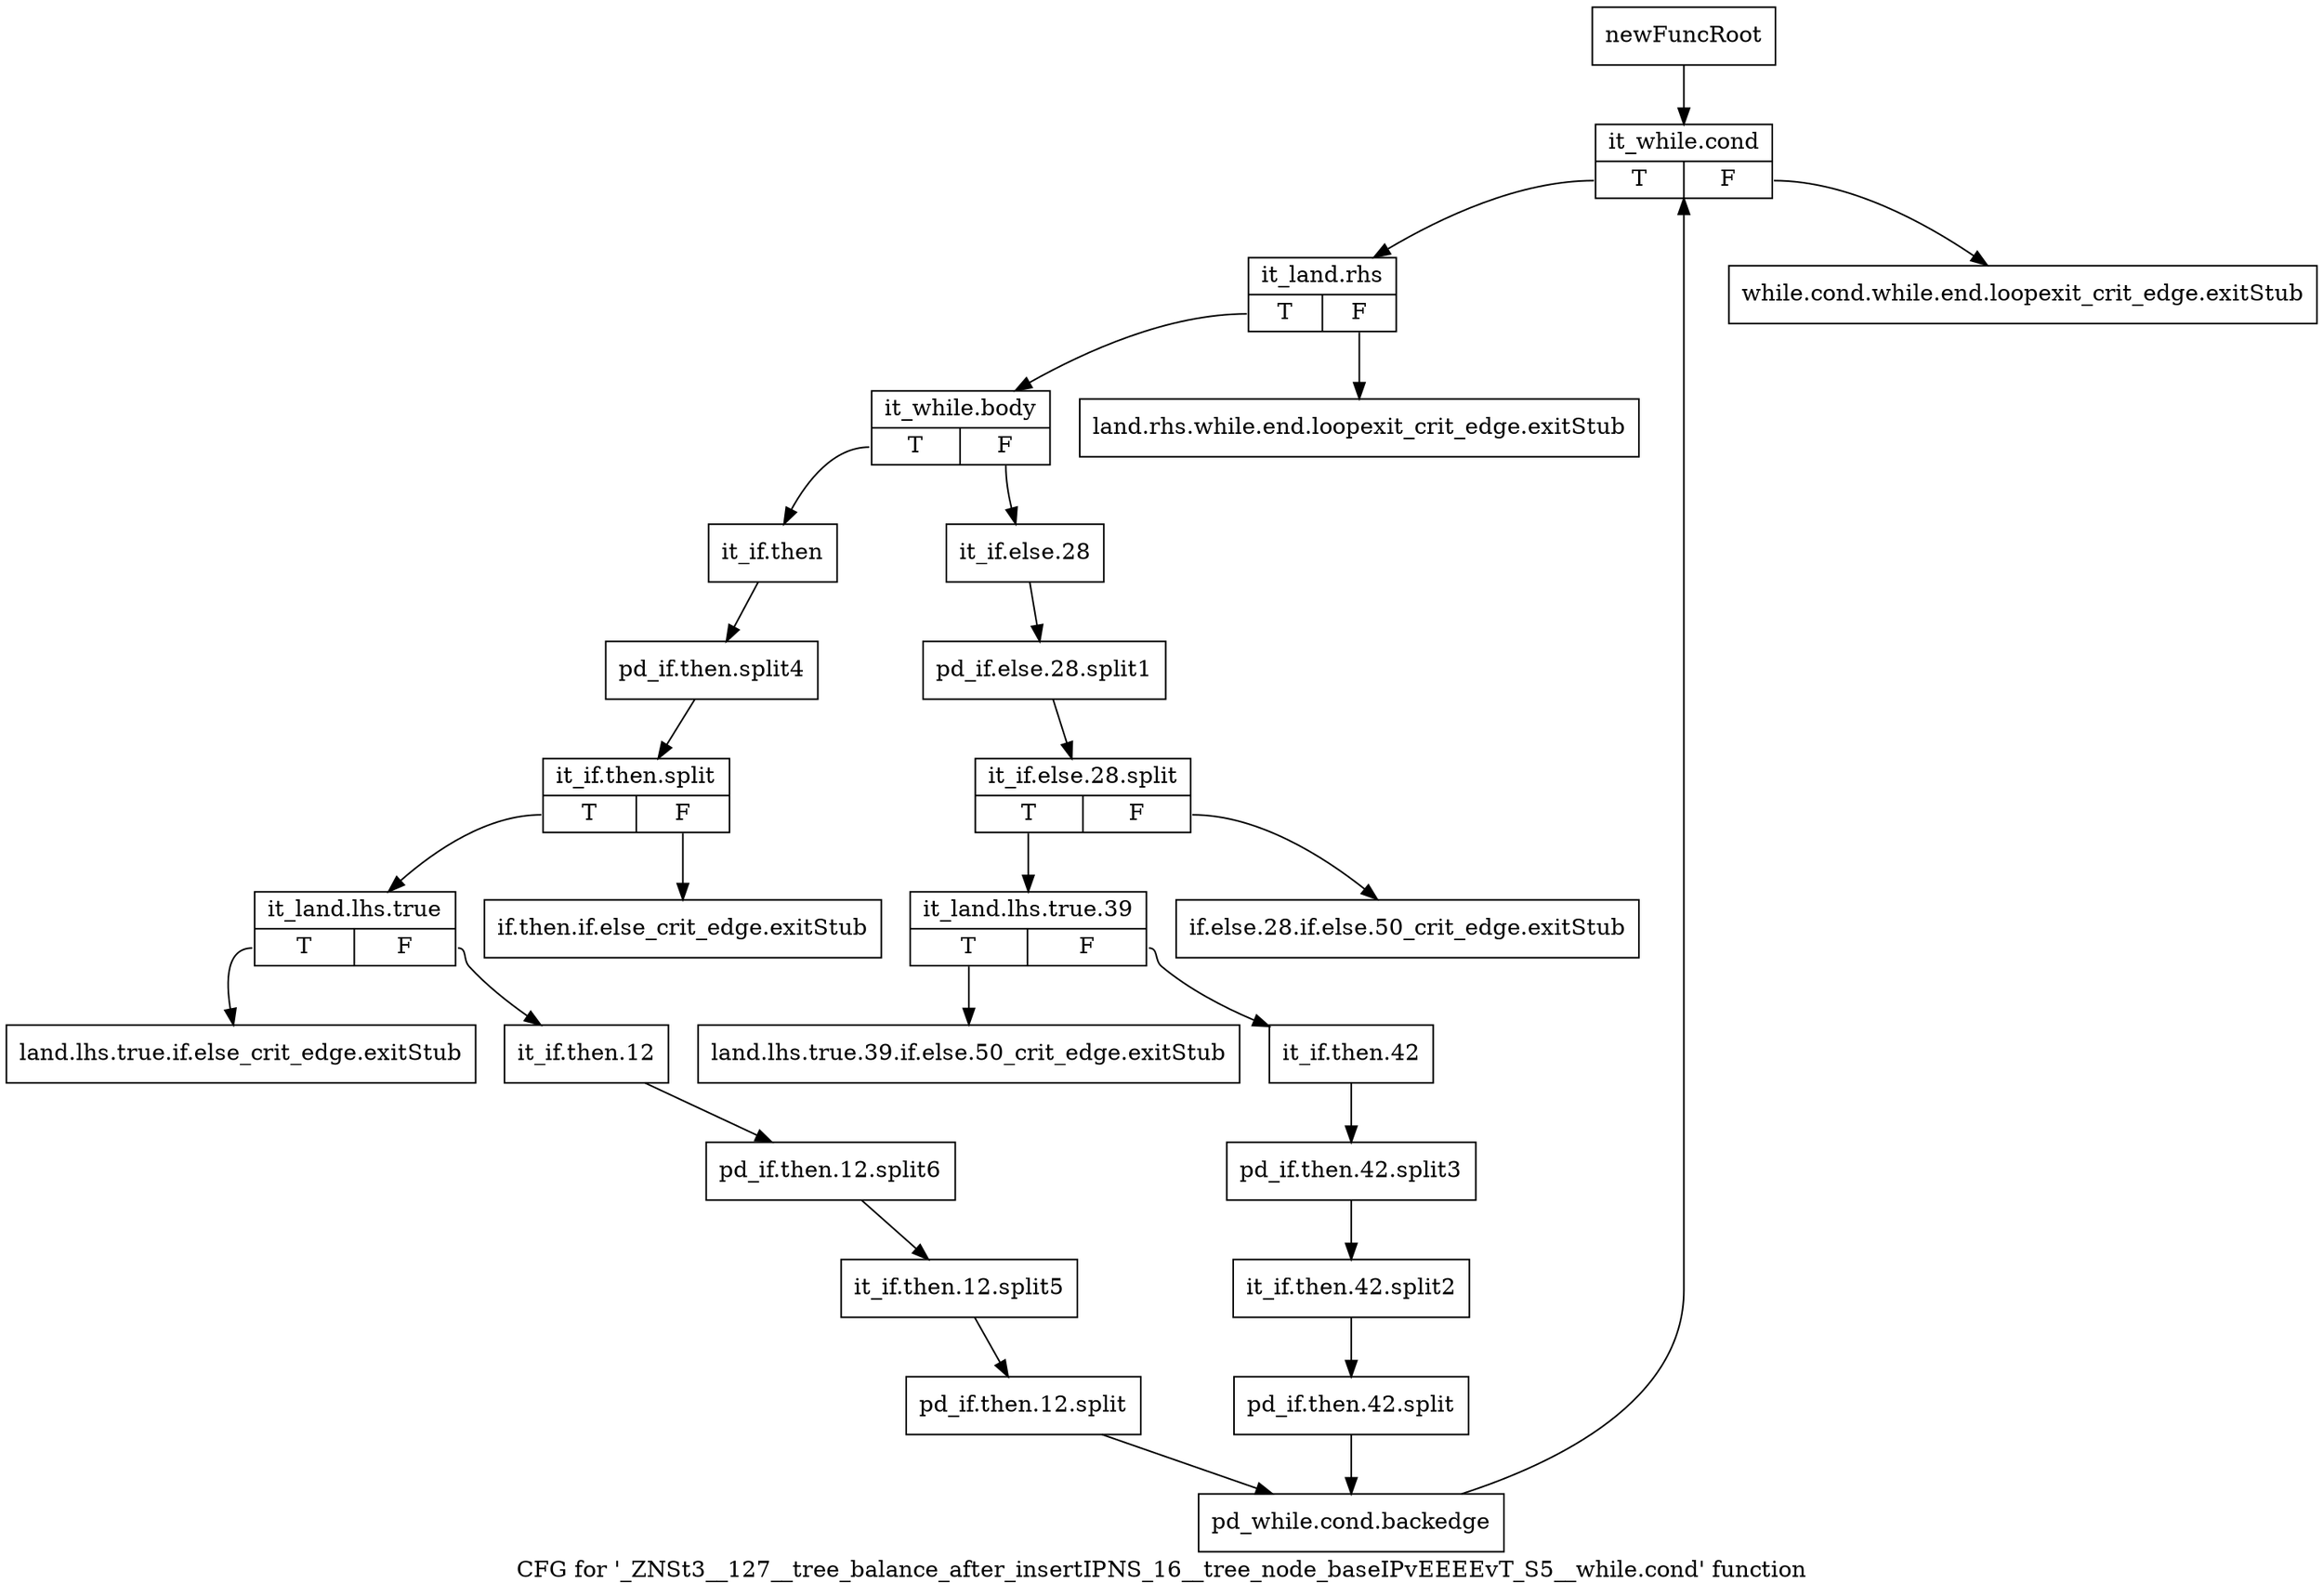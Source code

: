 digraph "CFG for '_ZNSt3__127__tree_balance_after_insertIPNS_16__tree_node_baseIPvEEEEvT_S5__while.cond' function" {
	label="CFG for '_ZNSt3__127__tree_balance_after_insertIPNS_16__tree_node_baseIPvEEEEvT_S5__while.cond' function";

	Node0x8b4d4c0 [shape=record,label="{newFuncRoot}"];
	Node0x8b4d4c0 -> Node0x8b4d6f0;
	Node0x8b4d510 [shape=record,label="{while.cond.while.end.loopexit_crit_edge.exitStub}"];
	Node0x8b4d560 [shape=record,label="{land.rhs.while.end.loopexit_crit_edge.exitStub}"];
	Node0x8b4d5b0 [shape=record,label="{if.else.28.if.else.50_crit_edge.exitStub}"];
	Node0x8b4d600 [shape=record,label="{land.lhs.true.39.if.else.50_crit_edge.exitStub}"];
	Node0x8b4d650 [shape=record,label="{if.then.if.else_crit_edge.exitStub}"];
	Node0x8b4d6a0 [shape=record,label="{land.lhs.true.if.else_crit_edge.exitStub}"];
	Node0x8b4d6f0 [shape=record,label="{it_while.cond|{<s0>T|<s1>F}}"];
	Node0x8b4d6f0:s0 -> Node0x8b4d740;
	Node0x8b4d6f0:s1 -> Node0x8b4d510;
	Node0x8b4d740 [shape=record,label="{it_land.rhs|{<s0>T|<s1>F}}"];
	Node0x8b4d740:s0 -> Node0x8b4d790;
	Node0x8b4d740:s1 -> Node0x8b4d560;
	Node0x8b4d790 [shape=record,label="{it_while.body|{<s0>T|<s1>F}}"];
	Node0x8b4d790:s0 -> Node0x8b4d8d0;
	Node0x8b4d790:s1 -> Node0x8b4d7e0;
	Node0x8b4d7e0 [shape=record,label="{it_if.else.28}"];
	Node0x8b4d7e0 -> Node0xb52dae0;
	Node0xb52dae0 [shape=record,label="{pd_if.else.28.split1}"];
	Node0xb52dae0 -> Node0xb52dbd0;
	Node0xb52dbd0 [shape=record,label="{it_if.else.28.split|{<s0>T|<s1>F}}"];
	Node0xb52dbd0:s0 -> Node0x8b4d830;
	Node0xb52dbd0:s1 -> Node0x8b4d5b0;
	Node0x8b4d830 [shape=record,label="{it_land.lhs.true.39|{<s0>T|<s1>F}}"];
	Node0x8b4d830:s0 -> Node0x8b4d600;
	Node0x8b4d830:s1 -> Node0x8b4d880;
	Node0x8b4d880 [shape=record,label="{it_if.then.42}"];
	Node0x8b4d880 -> Node0xb5297f0;
	Node0xb5297f0 [shape=record,label="{pd_if.then.42.split3}"];
	Node0xb5297f0 -> Node0xb52db80;
	Node0xb52db80 [shape=record,label="{it_if.then.42.split2}"];
	Node0xb52db80 -> Node0xb529700;
	Node0xb529700 [shape=record,label="{pd_if.then.42.split}"];
	Node0xb529700 -> Node0x8b4d9c0;
	Node0x8b4d8d0 [shape=record,label="{it_if.then}"];
	Node0x8b4d8d0 -> Node0xb5298e0;
	Node0xb5298e0 [shape=record,label="{pd_if.then.split4}"];
	Node0xb5298e0 -> Node0xb529840;
	Node0xb529840 [shape=record,label="{it_if.then.split|{<s0>T|<s1>F}}"];
	Node0xb529840:s0 -> Node0x8b4d920;
	Node0xb529840:s1 -> Node0x8b4d650;
	Node0x8b4d920 [shape=record,label="{it_land.lhs.true|{<s0>T|<s1>F}}"];
	Node0x8b4d920:s0 -> Node0x8b4d6a0;
	Node0x8b4d920:s1 -> Node0x8b4d970;
	Node0x8b4d970 [shape=record,label="{it_if.then.12}"];
	Node0x8b4d970 -> Node0xb529750;
	Node0xb529750 [shape=record,label="{pd_if.then.12.split6}"];
	Node0xb529750 -> Node0xb529930;
	Node0xb529930 [shape=record,label="{it_if.then.12.split5}"];
	Node0xb529930 -> Node0xb529890;
	Node0xb529890 [shape=record,label="{pd_if.then.12.split}"];
	Node0xb529890 -> Node0x8b4d9c0;
	Node0x8b4d9c0 [shape=record,label="{pd_while.cond.backedge}"];
	Node0x8b4d9c0 -> Node0x8b4d6f0;
}
